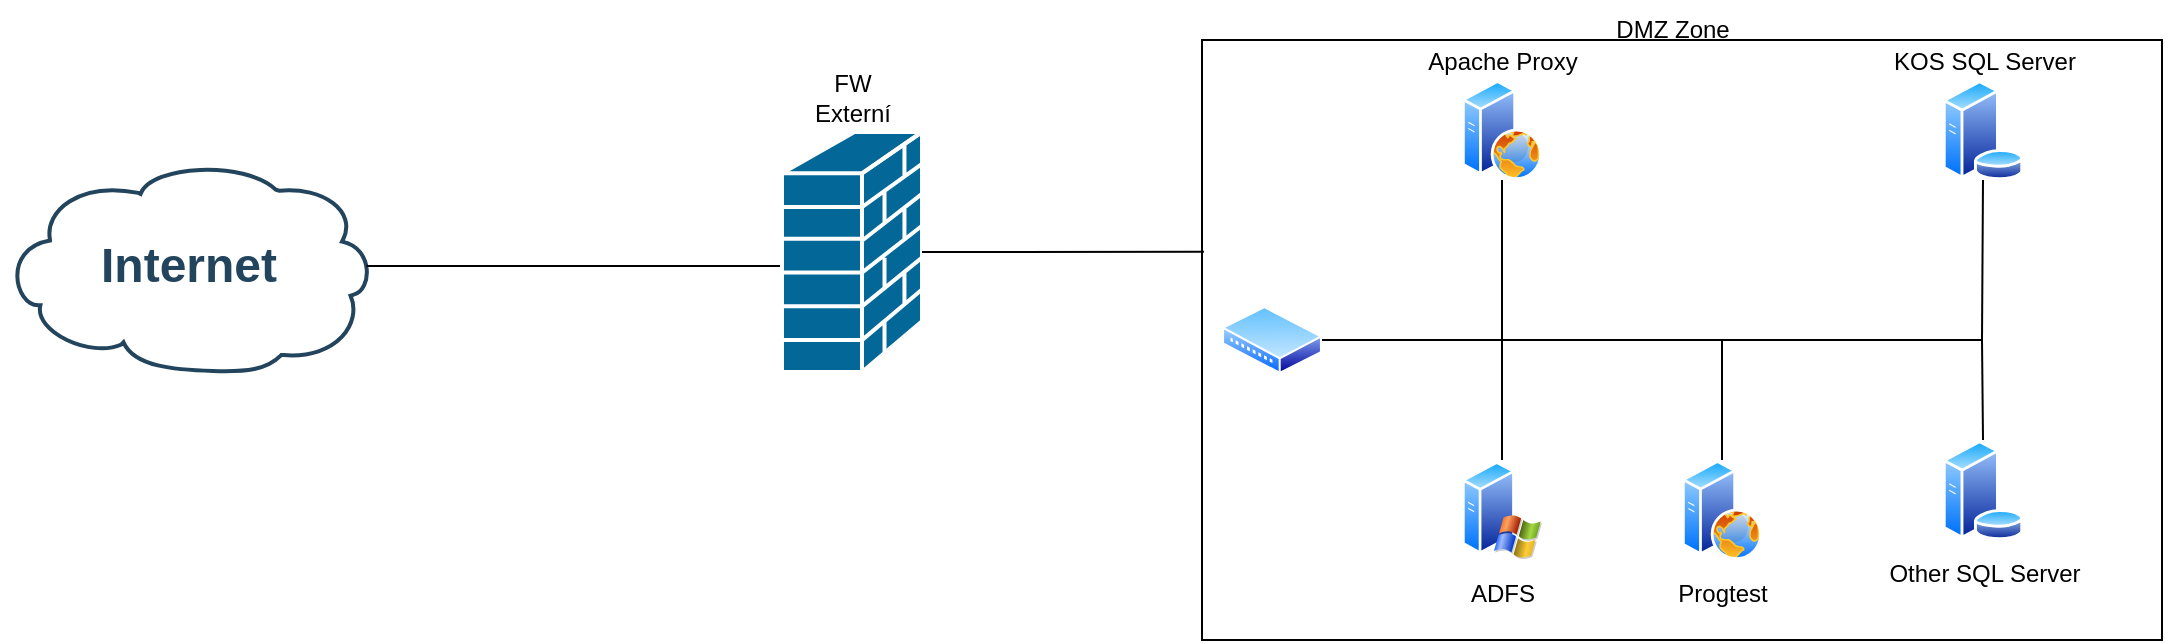 <mxfile version="20.7.4" type="github">
  <diagram id="6a731a19-8d31-9384-78a2-239565b7b9f0" name="Page-1">
    <mxGraphModel dx="1430" dy="779" grid="1" gridSize="10" guides="1" tooltips="1" connect="1" arrows="1" fold="1" page="1" pageScale="1" pageWidth="827" pageHeight="1169" background="none" math="0" shadow="0">
      <root>
        <mxCell id="0" />
        <mxCell id="1" parent="0" />
        <mxCell id="2109" value="Internet" style="shape=mxgraph.cisco.storage.cloud;html=1;dashed=0;strokeColor=#23445D;fillColor=#ffffff;strokeWidth=2;fontFamily=Helvetica;fontSize=24;fontColor=#23445D;align=center;fontStyle=1" parent="1" vertex="1">
          <mxGeometry x="320" y="80" width="186" height="106" as="geometry" />
        </mxCell>
        <mxCell id="yCe4kNAUbi8Ypd6bhDhu-2257" value="" style="endArrow=none;html=1;rounded=0;exitX=0.98;exitY=0.5;exitDx=0;exitDy=0;exitPerimeter=0;" edge="1" parent="1" source="2109">
          <mxGeometry width="50" height="50" relative="1" as="geometry">
            <mxPoint x="1310" y="620" as="sourcePoint" />
            <mxPoint x="710" y="133" as="targetPoint" />
          </mxGeometry>
        </mxCell>
        <mxCell id="yCe4kNAUbi8Ypd6bhDhu-2258" value="" style="rounded=0;whiteSpace=wrap;html=1;" vertex="1" parent="1">
          <mxGeometry x="920" y="20" width="480" height="300" as="geometry" />
        </mxCell>
        <mxCell id="yCe4kNAUbi8Ypd6bhDhu-2259" value="FW&lt;br&gt;Externí" style="shape=mxgraph.cisco.security.firewall;sketch=0;html=1;pointerEvents=1;dashed=0;fillColor=#036897;strokeColor=#ffffff;strokeWidth=2;verticalLabelPosition=top;verticalAlign=bottom;align=center;outlineConnect=0;labelPosition=center;" vertex="1" parent="1">
          <mxGeometry x="710" y="66" width="70" height="120" as="geometry" />
        </mxCell>
        <mxCell id="yCe4kNAUbi8Ypd6bhDhu-2260" value="" style="endArrow=none;html=1;rounded=0;exitX=1;exitY=0.5;exitDx=0;exitDy=0;exitPerimeter=0;entryX=0.002;entryY=0.353;entryDx=0;entryDy=0;entryPerimeter=0;" edge="1" parent="1" source="yCe4kNAUbi8Ypd6bhDhu-2259" target="yCe4kNAUbi8Ypd6bhDhu-2258">
          <mxGeometry width="50" height="50" relative="1" as="geometry">
            <mxPoint x="1310" y="620" as="sourcePoint" />
            <mxPoint x="1360" y="570" as="targetPoint" />
          </mxGeometry>
        </mxCell>
        <mxCell id="yCe4kNAUbi8Ypd6bhDhu-2264" value="Progtest" style="aspect=fixed;perimeter=ellipsePerimeter;html=1;align=center;shadow=0;dashed=0;spacingTop=3;image;image=img/lib/active_directory/web_server.svg;" vertex="1" parent="1">
          <mxGeometry x="1160" y="230" width="40" height="50" as="geometry" />
        </mxCell>
        <mxCell id="yCe4kNAUbi8Ypd6bhDhu-2265" value="Other SQL Server" style="aspect=fixed;perimeter=ellipsePerimeter;html=1;align=center;shadow=0;dashed=0;spacingTop=3;image;image=img/lib/active_directory/database_server.svg;" vertex="1" parent="1">
          <mxGeometry x="1290" y="220" width="41" height="50" as="geometry" />
        </mxCell>
        <mxCell id="yCe4kNAUbi8Ypd6bhDhu-2266" value="KOS SQL Server" style="aspect=fixed;perimeter=ellipsePerimeter;html=1;align=center;shadow=0;dashed=0;spacingTop=3;image;image=img/lib/active_directory/database_server.svg;labelPosition=center;verticalLabelPosition=top;verticalAlign=bottom;" vertex="1" parent="1">
          <mxGeometry x="1290" y="40" width="41" height="50" as="geometry" />
        </mxCell>
        <mxCell id="yCe4kNAUbi8Ypd6bhDhu-2267" value="ADFS" style="aspect=fixed;perimeter=ellipsePerimeter;html=1;align=center;shadow=0;dashed=0;spacingTop=3;image;image=img/lib/active_directory/windows_server_2.svg;" vertex="1" parent="1">
          <mxGeometry x="1050" y="230" width="40" height="50" as="geometry" />
        </mxCell>
        <mxCell id="yCe4kNAUbi8Ypd6bhDhu-2270" value="Apache Proxy" style="aspect=fixed;perimeter=ellipsePerimeter;html=1;align=center;shadow=0;dashed=0;spacingTop=3;image;image=img/lib/active_directory/web_server.svg;labelPosition=center;verticalLabelPosition=top;verticalAlign=bottom;" vertex="1" parent="1">
          <mxGeometry x="1050" y="40" width="40" height="50" as="geometry" />
        </mxCell>
        <mxCell id="yCe4kNAUbi8Ypd6bhDhu-2271" value="DMZ Zone" style="text;html=1;align=center;verticalAlign=middle;resizable=0;points=[];autosize=1;strokeColor=none;fillColor=none;" vertex="1" parent="1">
          <mxGeometry x="1115" width="80" height="30" as="geometry" />
        </mxCell>
        <mxCell id="yCe4kNAUbi8Ypd6bhDhu-2272" value="" style="aspect=fixed;perimeter=ellipsePerimeter;html=1;align=center;shadow=0;dashed=0;spacingTop=3;image;image=img/lib/active_directory/wiring_hub.svg;" vertex="1" parent="1">
          <mxGeometry x="930" y="153" width="50" height="34" as="geometry" />
        </mxCell>
        <mxCell id="yCe4kNAUbi8Ypd6bhDhu-2275" value="" style="endArrow=none;html=1;rounded=0;" edge="1" parent="1">
          <mxGeometry width="50" height="50" relative="1" as="geometry">
            <mxPoint x="980" y="170" as="sourcePoint" />
            <mxPoint x="1310" y="170" as="targetPoint" />
          </mxGeometry>
        </mxCell>
        <mxCell id="yCe4kNAUbi8Ypd6bhDhu-2276" value="" style="endArrow=none;html=1;rounded=0;exitX=0.5;exitY=1;exitDx=0;exitDy=0;" edge="1" parent="1" source="yCe4kNAUbi8Ypd6bhDhu-2270">
          <mxGeometry width="50" height="50" relative="1" as="geometry">
            <mxPoint x="970" y="220" as="sourcePoint" />
            <mxPoint x="1070" y="170" as="targetPoint" />
          </mxGeometry>
        </mxCell>
        <mxCell id="yCe4kNAUbi8Ypd6bhDhu-2278" value="" style="endArrow=none;html=1;rounded=0;exitX=0.5;exitY=0;exitDx=0;exitDy=0;" edge="1" parent="1" source="yCe4kNAUbi8Ypd6bhDhu-2267">
          <mxGeometry width="50" height="50" relative="1" as="geometry">
            <mxPoint x="970" y="220" as="sourcePoint" />
            <mxPoint x="1070" y="170" as="targetPoint" />
          </mxGeometry>
        </mxCell>
        <mxCell id="yCe4kNAUbi8Ypd6bhDhu-2279" value="" style="endArrow=none;html=1;rounded=0;exitX=0.5;exitY=0;exitDx=0;exitDy=0;" edge="1" parent="1" source="yCe4kNAUbi8Ypd6bhDhu-2264">
          <mxGeometry width="50" height="50" relative="1" as="geometry">
            <mxPoint x="970" y="220" as="sourcePoint" />
            <mxPoint x="1180" y="170" as="targetPoint" />
          </mxGeometry>
        </mxCell>
        <mxCell id="yCe4kNAUbi8Ypd6bhDhu-2280" value="" style="endArrow=none;html=1;rounded=0;exitX=0.5;exitY=1;exitDx=0;exitDy=0;" edge="1" parent="1" source="yCe4kNAUbi8Ypd6bhDhu-2266">
          <mxGeometry width="50" height="50" relative="1" as="geometry">
            <mxPoint x="970" y="220" as="sourcePoint" />
            <mxPoint x="1310" y="170" as="targetPoint" />
          </mxGeometry>
        </mxCell>
        <mxCell id="yCe4kNAUbi8Ypd6bhDhu-2281" value="" style="endArrow=none;html=1;rounded=0;exitX=0.5;exitY=0;exitDx=0;exitDy=0;" edge="1" parent="1" source="yCe4kNAUbi8Ypd6bhDhu-2265">
          <mxGeometry width="50" height="50" relative="1" as="geometry">
            <mxPoint x="970" y="220" as="sourcePoint" />
            <mxPoint x="1310" y="170" as="targetPoint" />
          </mxGeometry>
        </mxCell>
      </root>
    </mxGraphModel>
  </diagram>
</mxfile>
